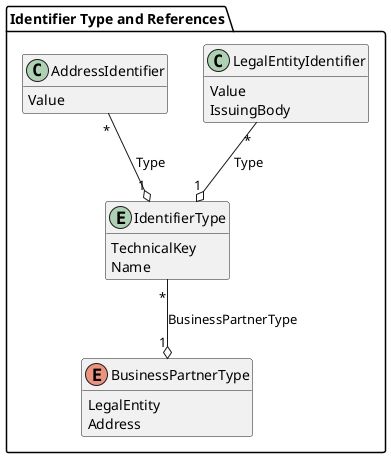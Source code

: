 @startuml identifier-type

package "Identifier Type and References" {

  class LegalEntityIdentifier {
    Value
    IssuingBody
  }

  class AddressIdentifier{
    Value
  }

  entity IdentifierType {
    TechnicalKey
    Name
    ' Abbreviation
    ' TransliteratedName
    ' TransliteratedAbbreviation
  }

  enum BusinessPartnerType {
    LegalEntity
    Address
  }

  ' not standardized yet
  ' class IdentifierTypeDetail {
  '   Mandatory
  ' }

  ' not standardized yet
  ' enum Country {
  '   DE
  '   FR
  '   US
  '   ...
  ' }

  IdentifierType "*" -d-o "1" BusinessPartnerType : BusinessPartnerType

  LegalEntityIdentifier "*" -d-o "1" IdentifierType : Type
  AddressIdentifier "*" -d-o "1" IdentifierType : Type

  ' not standardized yet
  ' IdentifierType "1" *-d-> "*" IdentifierTypeDetail : Details
  ' IdentifierTypeDetail "*" -r-o "1" Country : Country
}

hide methods
@enduml